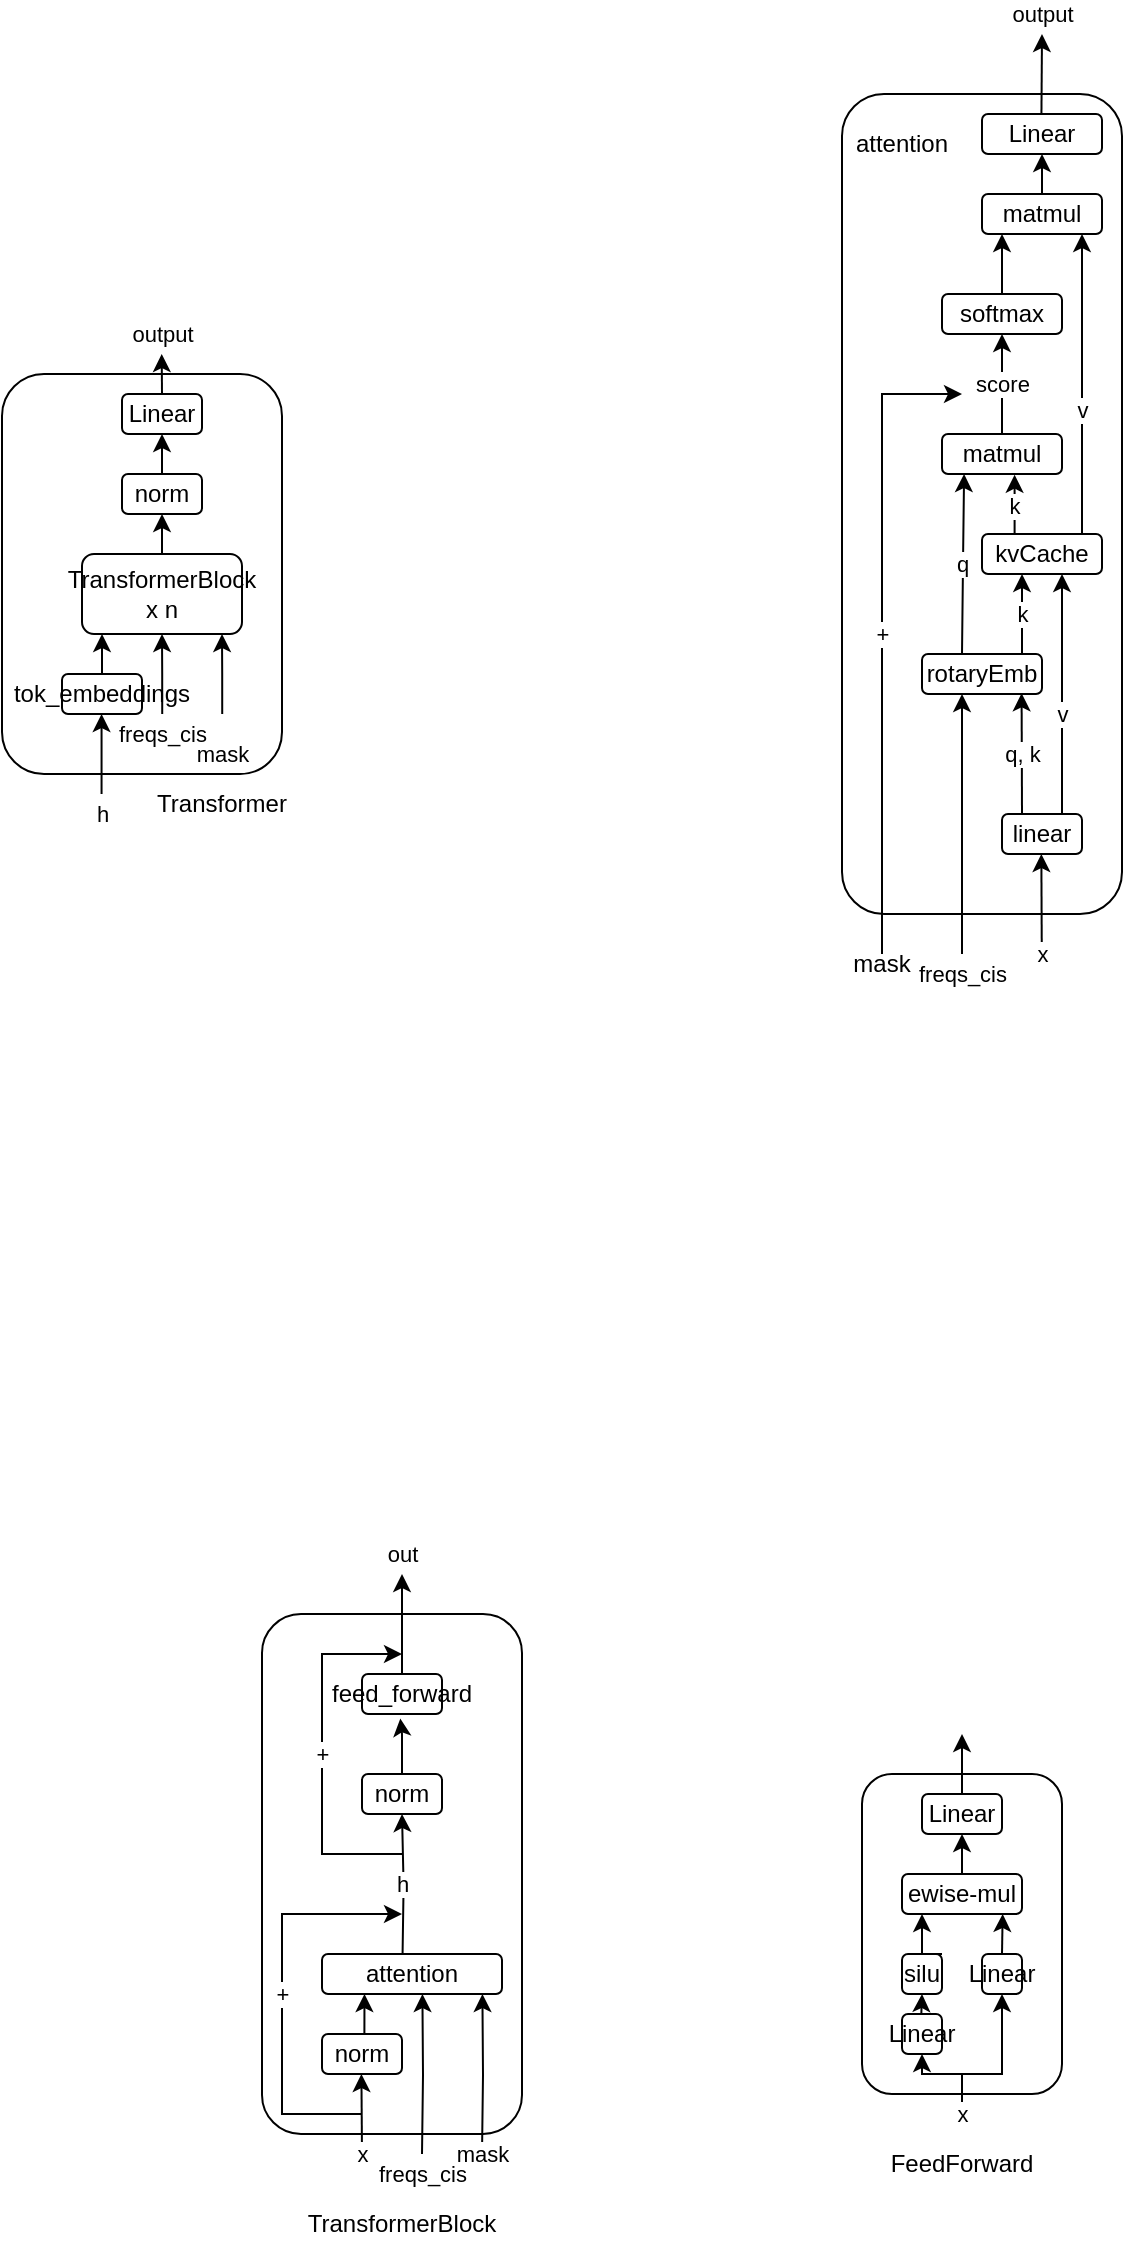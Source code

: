 <mxfile version="24.7.16">
  <diagram name="Page-1" id="f--vMnmFEGBGMo8ZGAFD">
    <mxGraphModel dx="797" dy="378" grid="1" gridSize="10" guides="1" tooltips="1" connect="1" arrows="1" fold="1" page="1" pageScale="1" pageWidth="827" pageHeight="1169" math="0" shadow="0">
      <root>
        <mxCell id="0" />
        <mxCell id="1" parent="0" />
        <mxCell id="bqHvNz_Pqj1NmZ8sPgHQ-62" value="freqs_cis" style="edgeStyle=orthogonalEdgeStyle;rounded=0;orthogonalLoop=1;jettySize=auto;html=1;exitX=0.75;exitY=1;exitDx=0;exitDy=0;entryX=0.75;entryY=1;entryDx=0;entryDy=0;" parent="1" edge="1">
          <mxGeometry x="-1" y="-10" relative="1" as="geometry">
            <mxPoint x="250.21" y="1000" as="targetPoint" />
            <mxPoint x="249.998" y="1080" as="sourcePoint" />
            <mxPoint x="-10" y="10" as="offset" />
          </mxGeometry>
        </mxCell>
        <mxCell id="bqHvNz_Pqj1NmZ8sPgHQ-64" value="h" style="edgeStyle=orthogonalEdgeStyle;rounded=0;orthogonalLoop=1;jettySize=auto;html=1;exitX=0.5;exitY=0;exitDx=0;exitDy=0;" parent="1" edge="1">
          <mxGeometry x="0.008" relative="1" as="geometry">
            <mxPoint x="240" y="910" as="targetPoint" />
            <mxPoint x="240.29" y="980" as="sourcePoint" />
            <mxPoint as="offset" />
          </mxGeometry>
        </mxCell>
        <mxCell id="bqHvNz_Pqj1NmZ8sPgHQ-1" value="attention" style="rounded=1;whiteSpace=wrap;html=1;" parent="1" vertex="1">
          <mxGeometry x="200" y="980" width="90" height="20" as="geometry" />
        </mxCell>
        <mxCell id="bqHvNz_Pqj1NmZ8sPgHQ-2" value="x" style="endArrow=classic;html=1;rounded=0;" parent="1" edge="1">
          <mxGeometry x="-1" width="50" height="50" relative="1" as="geometry">
            <mxPoint x="220" y="1080" as="sourcePoint" />
            <mxPoint x="219.7" y="1040" as="targetPoint" />
            <mxPoint as="offset" />
          </mxGeometry>
        </mxCell>
        <mxCell id="bqHvNz_Pqj1NmZ8sPgHQ-59" style="edgeStyle=orthogonalEdgeStyle;rounded=0;orthogonalLoop=1;jettySize=auto;html=1;exitX=0.5;exitY=0;exitDx=0;exitDy=0;entryX=0.25;entryY=1;entryDx=0;entryDy=0;" parent="1" edge="1">
          <mxGeometry relative="1" as="geometry">
            <mxPoint x="218.74" y="1020" as="sourcePoint" />
            <mxPoint x="221.24" y="1000" as="targetPoint" />
          </mxGeometry>
        </mxCell>
        <mxCell id="bqHvNz_Pqj1NmZ8sPgHQ-14" value="norm" style="rounded=1;whiteSpace=wrap;html=1;" parent="1" vertex="1">
          <mxGeometry x="200" y="1020" width="40" height="20" as="geometry" />
        </mxCell>
        <mxCell id="bqHvNz_Pqj1NmZ8sPgHQ-17" value="" style="rounded=1;whiteSpace=wrap;html=1;fillColor=none;" parent="1" vertex="1">
          <mxGeometry x="460" y="50" width="140" height="410" as="geometry" />
        </mxCell>
        <mxCell id="bqHvNz_Pqj1NmZ8sPgHQ-18" value="attention" style="text;strokeColor=none;align=center;fillColor=none;html=1;verticalAlign=middle;whiteSpace=wrap;rounded=0;" parent="1" vertex="1">
          <mxGeometry x="460" y="60" width="60" height="30" as="geometry" />
        </mxCell>
        <mxCell id="bqHvNz_Pqj1NmZ8sPgHQ-19" value="x" style="edgeStyle=none;orthogonalLoop=1;jettySize=auto;html=1;rounded=0;" parent="1" edge="1">
          <mxGeometry x="-1" width="80" relative="1" as="geometry">
            <mxPoint x="559.9" y="480" as="sourcePoint" />
            <mxPoint x="559.67" y="430" as="targetPoint" />
            <Array as="points" />
            <mxPoint as="offset" />
          </mxGeometry>
        </mxCell>
        <mxCell id="bqHvNz_Pqj1NmZ8sPgHQ-20" value="freqs_cis" style="edgeStyle=none;orthogonalLoop=1;jettySize=auto;html=1;rounded=0;" parent="1" edge="1">
          <mxGeometry x="-1" y="-10" width="80" relative="1" as="geometry">
            <mxPoint x="520" y="480" as="sourcePoint" />
            <mxPoint x="520" y="350" as="targetPoint" />
            <Array as="points" />
            <mxPoint x="-10" y="10" as="offset" />
          </mxGeometry>
        </mxCell>
        <mxCell id="bqHvNz_Pqj1NmZ8sPgHQ-21" value="+" style="edgeStyle=none;orthogonalLoop=1;jettySize=auto;html=1;rounded=0;" parent="1" edge="1">
          <mxGeometry width="80" relative="1" as="geometry">
            <mxPoint x="480" y="480" as="sourcePoint" />
            <mxPoint x="520" y="200" as="targetPoint" />
            <Array as="points">
              <mxPoint x="480" y="340" />
              <mxPoint x="480" y="200" />
            </Array>
            <mxPoint as="offset" />
          </mxGeometry>
        </mxCell>
        <mxCell id="bqHvNz_Pqj1NmZ8sPgHQ-23" value="linear" style="rounded=1;whiteSpace=wrap;html=1;fillColor=none;" parent="1" vertex="1">
          <mxGeometry x="540" y="410" width="40" height="20" as="geometry" />
        </mxCell>
        <mxCell id="bqHvNz_Pqj1NmZ8sPgHQ-28" value="q, k" style="edgeStyle=none;orthogonalLoop=1;jettySize=auto;html=1;rounded=0;entryX=0.83;entryY=0.983;entryDx=0;entryDy=0;entryPerimeter=0;" parent="1" target="bqHvNz_Pqj1NmZ8sPgHQ-30" edge="1">
          <mxGeometry x="0.0" width="80" relative="1" as="geometry">
            <mxPoint x="550" y="410" as="sourcePoint" />
            <mxPoint x="550.28" y="390" as="targetPoint" />
            <Array as="points" />
            <mxPoint as="offset" />
          </mxGeometry>
        </mxCell>
        <mxCell id="bqHvNz_Pqj1NmZ8sPgHQ-29" value="v" style="edgeStyle=none;orthogonalLoop=1;jettySize=auto;html=1;rounded=0;" parent="1" edge="1">
          <mxGeometry x="-0.167" width="80" relative="1" as="geometry">
            <mxPoint x="570" y="410" as="sourcePoint" />
            <mxPoint x="570" y="290" as="targetPoint" />
            <Array as="points" />
            <mxPoint as="offset" />
          </mxGeometry>
        </mxCell>
        <mxCell id="bqHvNz_Pqj1NmZ8sPgHQ-39" value="q" style="edgeStyle=orthogonalEdgeStyle;rounded=0;orthogonalLoop=1;jettySize=auto;html=1;exitX=0.25;exitY=0;exitDx=0;exitDy=0;entryX=0.184;entryY=1.001;entryDx=0;entryDy=0;entryPerimeter=0;" parent="1" target="bqHvNz_Pqj1NmZ8sPgHQ-41" edge="1">
          <mxGeometry relative="1" as="geometry">
            <mxPoint x="520" y="250" as="targetPoint" />
            <mxPoint x="520" y="330" as="sourcePoint" />
          </mxGeometry>
        </mxCell>
        <mxCell id="bqHvNz_Pqj1NmZ8sPgHQ-30" value="rotaryEmb" style="rounded=1;whiteSpace=wrap;html=1;fillColor=none;" parent="1" vertex="1">
          <mxGeometry x="500" y="330" width="60" height="20" as="geometry" />
        </mxCell>
        <mxCell id="bqHvNz_Pqj1NmZ8sPgHQ-36" value="k" style="edgeStyle=none;orthogonalLoop=1;jettySize=auto;html=1;rounded=0;" parent="1" edge="1">
          <mxGeometry width="80" relative="1" as="geometry">
            <mxPoint x="550" y="330" as="sourcePoint" />
            <mxPoint x="550" y="290" as="targetPoint" />
            <Array as="points" />
            <mxPoint as="offset" />
          </mxGeometry>
        </mxCell>
        <mxCell id="bqHvNz_Pqj1NmZ8sPgHQ-40" value="k" style="edgeStyle=orthogonalEdgeStyle;rounded=0;orthogonalLoop=1;jettySize=auto;html=1;exitX=0.25;exitY=0;exitDx=0;exitDy=0;entryX=0.605;entryY=1.018;entryDx=0;entryDy=0;entryPerimeter=0;" parent="1" source="bqHvNz_Pqj1NmZ8sPgHQ-37" target="bqHvNz_Pqj1NmZ8sPgHQ-41" edge="1">
          <mxGeometry relative="1" as="geometry">
            <mxPoint x="545.286" y="250" as="targetPoint" />
          </mxGeometry>
        </mxCell>
        <mxCell id="bqHvNz_Pqj1NmZ8sPgHQ-37" value="kvCache" style="rounded=1;whiteSpace=wrap;html=1;fillColor=none;" parent="1" vertex="1">
          <mxGeometry x="530" y="270" width="60" height="20" as="geometry" />
        </mxCell>
        <mxCell id="bqHvNz_Pqj1NmZ8sPgHQ-42" value="score" style="edgeStyle=orthogonalEdgeStyle;rounded=0;orthogonalLoop=1;jettySize=auto;html=1;exitX=0.5;exitY=0;exitDx=0;exitDy=0;" parent="1" source="bqHvNz_Pqj1NmZ8sPgHQ-41" edge="1">
          <mxGeometry relative="1" as="geometry">
            <mxPoint x="540" y="170" as="targetPoint" />
          </mxGeometry>
        </mxCell>
        <mxCell id="bqHvNz_Pqj1NmZ8sPgHQ-41" value="matmul" style="rounded=1;whiteSpace=wrap;html=1;fillColor=none;" parent="1" vertex="1">
          <mxGeometry x="510" y="220" width="60" height="20" as="geometry" />
        </mxCell>
        <mxCell id="bqHvNz_Pqj1NmZ8sPgHQ-45" style="edgeStyle=orthogonalEdgeStyle;rounded=0;orthogonalLoop=1;jettySize=auto;html=1;exitX=0.5;exitY=0;exitDx=0;exitDy=0;" parent="1" source="bqHvNz_Pqj1NmZ8sPgHQ-43" edge="1">
          <mxGeometry relative="1" as="geometry">
            <mxPoint x="540" y="120" as="targetPoint" />
          </mxGeometry>
        </mxCell>
        <mxCell id="bqHvNz_Pqj1NmZ8sPgHQ-43" value="softmax" style="rounded=1;whiteSpace=wrap;html=1;fillColor=none;" parent="1" vertex="1">
          <mxGeometry x="510" y="150" width="60" height="20" as="geometry" />
        </mxCell>
        <mxCell id="bqHvNz_Pqj1NmZ8sPgHQ-44" value="v" style="edgeStyle=none;orthogonalLoop=1;jettySize=auto;html=1;rounded=0;" parent="1" edge="1">
          <mxGeometry x="-0.167" width="80" relative="1" as="geometry">
            <mxPoint x="580" y="270" as="sourcePoint" />
            <mxPoint x="580" y="120" as="targetPoint" />
            <Array as="points" />
            <mxPoint as="offset" />
          </mxGeometry>
        </mxCell>
        <mxCell id="bqHvNz_Pqj1NmZ8sPgHQ-47" style="edgeStyle=orthogonalEdgeStyle;rounded=0;orthogonalLoop=1;jettySize=auto;html=1;exitX=0.5;exitY=0;exitDx=0;exitDy=0;" parent="1" source="bqHvNz_Pqj1NmZ8sPgHQ-46" edge="1">
          <mxGeometry relative="1" as="geometry">
            <mxPoint x="560" y="80" as="targetPoint" />
          </mxGeometry>
        </mxCell>
        <mxCell id="bqHvNz_Pqj1NmZ8sPgHQ-46" value="matmul" style="rounded=1;whiteSpace=wrap;html=1;fillColor=none;" parent="1" vertex="1">
          <mxGeometry x="530" y="100" width="60" height="20" as="geometry" />
        </mxCell>
        <mxCell id="bqHvNz_Pqj1NmZ8sPgHQ-50" value="Linear" style="rounded=1;whiteSpace=wrap;html=1;fillColor=none;" parent="1" vertex="1">
          <mxGeometry x="530" y="60" width="60" height="20" as="geometry" />
        </mxCell>
        <mxCell id="bqHvNz_Pqj1NmZ8sPgHQ-56" value="output" style="edgeStyle=none;orthogonalLoop=1;jettySize=auto;html=1;rounded=0;" parent="1" edge="1">
          <mxGeometry x="1" y="10" width="80" relative="1" as="geometry">
            <mxPoint x="559.72" y="60" as="sourcePoint" />
            <mxPoint x="560" y="20" as="targetPoint" />
            <Array as="points" />
            <mxPoint x="10" y="-10" as="offset" />
          </mxGeometry>
        </mxCell>
        <mxCell id="bqHvNz_Pqj1NmZ8sPgHQ-63" value="mask" style="edgeStyle=orthogonalEdgeStyle;rounded=0;orthogonalLoop=1;jettySize=auto;html=1;exitX=0.75;exitY=1;exitDx=0;exitDy=0;entryX=0.75;entryY=1;entryDx=0;entryDy=0;" parent="1" edge="1">
          <mxGeometry x="-1" relative="1" as="geometry">
            <mxPoint x="280.21" y="1000" as="targetPoint" />
            <mxPoint x="279.998" y="1080" as="sourcePoint" />
            <mxPoint as="offset" />
          </mxGeometry>
        </mxCell>
        <mxCell id="bqHvNz_Pqj1NmZ8sPgHQ-65" value="+" style="edgeStyle=none;orthogonalLoop=1;jettySize=auto;html=1;rounded=0;" parent="1" edge="1">
          <mxGeometry width="80" relative="1" as="geometry">
            <mxPoint x="220" y="1060" as="sourcePoint" />
            <mxPoint x="240" y="960" as="targetPoint" />
            <Array as="points">
              <mxPoint x="180" y="1060" />
              <mxPoint x="180" y="960" />
            </Array>
          </mxGeometry>
        </mxCell>
        <mxCell id="bqHvNz_Pqj1NmZ8sPgHQ-66" value="norm" style="rounded=1;whiteSpace=wrap;html=1;" parent="1" vertex="1">
          <mxGeometry x="220" y="890" width="40" height="20" as="geometry" />
        </mxCell>
        <mxCell id="bqHvNz_Pqj1NmZ8sPgHQ-69" value="out" style="edgeStyle=orthogonalEdgeStyle;rounded=0;orthogonalLoop=1;jettySize=auto;html=1;exitX=0.5;exitY=0;exitDx=0;exitDy=0;" parent="1" source="bqHvNz_Pqj1NmZ8sPgHQ-67" edge="1">
          <mxGeometry x="1" y="10" relative="1" as="geometry">
            <mxPoint x="240" y="790" as="targetPoint" />
            <mxPoint x="10" y="-10" as="offset" />
          </mxGeometry>
        </mxCell>
        <mxCell id="bqHvNz_Pqj1NmZ8sPgHQ-67" value="feed_forward" style="rounded=1;whiteSpace=wrap;html=1;" parent="1" vertex="1">
          <mxGeometry x="220" y="840" width="40" height="20" as="geometry" />
        </mxCell>
        <mxCell id="bqHvNz_Pqj1NmZ8sPgHQ-68" style="edgeStyle=orthogonalEdgeStyle;rounded=0;orthogonalLoop=1;jettySize=auto;html=1;entryX=0.479;entryY=1.112;entryDx=0;entryDy=0;entryPerimeter=0;" parent="1" source="bqHvNz_Pqj1NmZ8sPgHQ-66" target="bqHvNz_Pqj1NmZ8sPgHQ-67" edge="1">
          <mxGeometry relative="1" as="geometry">
            <Array as="points">
              <mxPoint x="240" y="870" />
              <mxPoint x="239" y="870" />
            </Array>
          </mxGeometry>
        </mxCell>
        <mxCell id="bqHvNz_Pqj1NmZ8sPgHQ-70" value="+" style="edgeStyle=none;orthogonalLoop=1;jettySize=auto;html=1;rounded=0;" parent="1" edge="1">
          <mxGeometry width="80" relative="1" as="geometry">
            <mxPoint x="240" y="930" as="sourcePoint" />
            <mxPoint x="240" y="830" as="targetPoint" />
            <Array as="points">
              <mxPoint x="200" y="930" />
              <mxPoint x="200" y="830" />
            </Array>
          </mxGeometry>
        </mxCell>
        <mxCell id="vXNxudbCB4APxrrQ3O3K-1" value="mask" style="text;strokeColor=none;align=center;fillColor=none;html=1;verticalAlign=middle;whiteSpace=wrap;rounded=0;" parent="1" vertex="1">
          <mxGeometry x="450" y="470" width="60" height="30" as="geometry" />
        </mxCell>
        <mxCell id="vXNxudbCB4APxrrQ3O3K-2" value="" style="rounded=1;whiteSpace=wrap;html=1;fillColor=none;" parent="1" vertex="1">
          <mxGeometry x="170" y="810" width="130" height="260" as="geometry" />
        </mxCell>
        <mxCell id="vXNxudbCB4APxrrQ3O3K-4" value="TransformerBlock" style="text;strokeColor=none;align=center;fillColor=none;html=1;verticalAlign=middle;whiteSpace=wrap;rounded=0;" parent="1" vertex="1">
          <mxGeometry x="210" y="1100" width="60" height="30" as="geometry" />
        </mxCell>
        <mxCell id="vXNxudbCB4APxrrQ3O3K-10" style="edgeStyle=orthogonalEdgeStyle;rounded=0;orthogonalLoop=1;jettySize=auto;html=1;exitX=0.5;exitY=0;exitDx=0;exitDy=0;" parent="1" edge="1">
          <mxGeometry relative="1" as="geometry">
            <mxPoint x="500" y="960" as="targetPoint" />
            <mxPoint x="510" y="980" as="sourcePoint" />
          </mxGeometry>
        </mxCell>
        <mxCell id="vXNxudbCB4APxrrQ3O3K-5" value="silu" style="rounded=1;whiteSpace=wrap;html=1;" parent="1" vertex="1">
          <mxGeometry x="490" y="980" width="20" height="20" as="geometry" />
        </mxCell>
        <mxCell id="vXNxudbCB4APxrrQ3O3K-6" value="x" style="endArrow=classic;html=1;rounded=0;entryX=0.5;entryY=1;entryDx=0;entryDy=0;" parent="1" edge="1">
          <mxGeometry x="-1" width="50" height="50" relative="1" as="geometry">
            <mxPoint x="520" y="1060" as="sourcePoint" />
            <mxPoint x="540" y="1000" as="targetPoint" />
            <Array as="points">
              <mxPoint x="520" y="1040" />
              <mxPoint x="540" y="1040" />
            </Array>
            <mxPoint as="offset" />
          </mxGeometry>
        </mxCell>
        <mxCell id="vXNxudbCB4APxrrQ3O3K-11" style="edgeStyle=orthogonalEdgeStyle;rounded=0;orthogonalLoop=1;jettySize=auto;html=1;exitX=0.5;exitY=0;exitDx=0;exitDy=0;" parent="1" edge="1" source="vXNxudbCB4APxrrQ3O3K-7">
          <mxGeometry relative="1" as="geometry">
            <mxPoint x="540.333" y="960" as="targetPoint" />
            <mxPoint x="530" y="980" as="sourcePoint" />
          </mxGeometry>
        </mxCell>
        <mxCell id="vXNxudbCB4APxrrQ3O3K-7" value="Linear" style="rounded=1;whiteSpace=wrap;html=1;" parent="1" vertex="1">
          <mxGeometry x="530" y="980" width="20" height="20" as="geometry" />
        </mxCell>
        <mxCell id="vXNxudbCB4APxrrQ3O3K-9" value="" style="endArrow=classic;html=1;rounded=0;" parent="1" edge="1">
          <mxGeometry width="50" height="50" relative="1" as="geometry">
            <mxPoint x="530" y="1040" as="sourcePoint" />
            <mxPoint x="500" y="1030" as="targetPoint" />
            <Array as="points">
              <mxPoint x="500" y="1040" />
            </Array>
          </mxGeometry>
        </mxCell>
        <mxCell id="vXNxudbCB4APxrrQ3O3K-13" style="edgeStyle=orthogonalEdgeStyle;rounded=0;orthogonalLoop=1;jettySize=auto;html=1;" parent="1" source="vXNxudbCB4APxrrQ3O3K-12" edge="1">
          <mxGeometry relative="1" as="geometry">
            <mxPoint x="520" y="920" as="targetPoint" />
          </mxGeometry>
        </mxCell>
        <mxCell id="vXNxudbCB4APxrrQ3O3K-12" value="ewise-mul" style="rounded=1;whiteSpace=wrap;html=1;" parent="1" vertex="1">
          <mxGeometry x="490" y="940" width="60" height="20" as="geometry" />
        </mxCell>
        <mxCell id="vXNxudbCB4APxrrQ3O3K-18" style="edgeStyle=orthogonalEdgeStyle;rounded=0;orthogonalLoop=1;jettySize=auto;html=1;exitX=0.5;exitY=0;exitDx=0;exitDy=0;" parent="1" source="vXNxudbCB4APxrrQ3O3K-14" edge="1">
          <mxGeometry relative="1" as="geometry">
            <mxPoint x="520" y="870" as="targetPoint" />
          </mxGeometry>
        </mxCell>
        <mxCell id="vXNxudbCB4APxrrQ3O3K-14" value="Linear" style="rounded=1;whiteSpace=wrap;html=1;" parent="1" vertex="1">
          <mxGeometry x="500" y="900" width="40" height="20" as="geometry" />
        </mxCell>
        <mxCell id="vXNxudbCB4APxrrQ3O3K-19" value="" style="rounded=1;whiteSpace=wrap;html=1;fillColor=none;" parent="1" vertex="1">
          <mxGeometry x="470" y="890" width="100" height="160" as="geometry" />
        </mxCell>
        <mxCell id="vXNxudbCB4APxrrQ3O3K-20" value="FeedForward" style="text;strokeColor=none;align=center;fillColor=none;html=1;verticalAlign=middle;whiteSpace=wrap;rounded=0;" parent="1" vertex="1">
          <mxGeometry x="490" y="1070" width="60" height="30" as="geometry" />
        </mxCell>
        <mxCell id="vXNxudbCB4APxrrQ3O3K-23" style="edgeStyle=orthogonalEdgeStyle;rounded=0;orthogonalLoop=1;jettySize=auto;html=1;exitX=0.5;exitY=0;exitDx=0;exitDy=0;" parent="1" source="vXNxudbCB4APxrrQ3O3K-21" edge="1">
          <mxGeometry relative="1" as="geometry">
            <mxPoint x="120" y="260" as="targetPoint" />
          </mxGeometry>
        </mxCell>
        <mxCell id="vXNxudbCB4APxrrQ3O3K-26" value="freqs_cis" style="edgeStyle=orthogonalEdgeStyle;rounded=0;orthogonalLoop=1;jettySize=auto;html=1;exitX=0.5;exitY=1;exitDx=0;exitDy=0;entryX=0.5;entryY=1;entryDx=0;entryDy=0;" parent="1" target="vXNxudbCB4APxrrQ3O3K-21" edge="1">
          <mxGeometry x="-1" y="10" relative="1" as="geometry">
            <mxPoint x="120.111" y="360" as="sourcePoint" />
            <Array as="points">
              <mxPoint x="120" y="340" />
            </Array>
            <mxPoint x="10" y="10" as="offset" />
          </mxGeometry>
        </mxCell>
        <mxCell id="vXNxudbCB4APxrrQ3O3K-27" value="mask" style="edgeStyle=orthogonalEdgeStyle;rounded=0;orthogonalLoop=1;jettySize=auto;html=1;exitX=0.75;exitY=1;exitDx=0;exitDy=0;entryX=0.75;entryY=1;entryDx=0;entryDy=0;" parent="1" edge="1">
          <mxGeometry x="-1" y="20" relative="1" as="geometry">
            <mxPoint x="150" y="320" as="targetPoint" />
            <mxPoint x="150.111" y="360" as="sourcePoint" />
            <Array as="points">
              <mxPoint x="150" y="340" />
            </Array>
            <mxPoint x="20" y="20" as="offset" />
          </mxGeometry>
        </mxCell>
        <mxCell id="vXNxudbCB4APxrrQ3O3K-21" value="TransformerBlock x n" style="rounded=1;whiteSpace=wrap;html=1;" parent="1" vertex="1">
          <mxGeometry x="80" y="280" width="80" height="40" as="geometry" />
        </mxCell>
        <mxCell id="vXNxudbCB4APxrrQ3O3K-22" value="h" style="endArrow=classic;html=1;rounded=0;" parent="1" edge="1">
          <mxGeometry x="-1" y="-10" width="50" height="50" relative="1" as="geometry">
            <mxPoint x="89.78" y="400" as="sourcePoint" />
            <mxPoint x="89.78" y="360" as="targetPoint" />
            <mxPoint x="-10" y="10" as="offset" />
          </mxGeometry>
        </mxCell>
        <mxCell id="vXNxudbCB4APxrrQ3O3K-25" style="edgeStyle=orthogonalEdgeStyle;rounded=0;orthogonalLoop=1;jettySize=auto;html=1;entryX=0.5;entryY=1;entryDx=0;entryDy=0;" parent="1" edge="1">
          <mxGeometry relative="1" as="geometry">
            <mxPoint x="90" y="340" as="sourcePoint" />
            <mxPoint x="90" y="320" as="targetPoint" />
          </mxGeometry>
        </mxCell>
        <mxCell id="vXNxudbCB4APxrrQ3O3K-24" value="tok_embeddings" style="rounded=1;whiteSpace=wrap;html=1;" parent="1" vertex="1">
          <mxGeometry x="70" y="340" width="40" height="20" as="geometry" />
        </mxCell>
        <mxCell id="vXNxudbCB4APxrrQ3O3K-28" value="norm" style="rounded=1;whiteSpace=wrap;html=1;" parent="1" vertex="1">
          <mxGeometry x="100" y="240" width="40" height="20" as="geometry" />
        </mxCell>
        <mxCell id="vXNxudbCB4APxrrQ3O3K-31" style="edgeStyle=orthogonalEdgeStyle;rounded=0;orthogonalLoop=1;jettySize=auto;html=1;exitX=0.5;exitY=0;exitDx=0;exitDy=0;" parent="1" edge="1">
          <mxGeometry relative="1" as="geometry">
            <mxPoint x="120" y="220" as="targetPoint" />
            <mxPoint x="120" y="240" as="sourcePoint" />
          </mxGeometry>
        </mxCell>
        <mxCell id="vXNxudbCB4APxrrQ3O3K-33" value="output" style="edgeStyle=orthogonalEdgeStyle;rounded=0;orthogonalLoop=1;jettySize=auto;html=1;exitX=0.5;exitY=0;exitDx=0;exitDy=0;" parent="1" source="vXNxudbCB4APxrrQ3O3K-32" edge="1">
          <mxGeometry x="1" y="-10" relative="1" as="geometry">
            <mxPoint x="119.852" y="180.0" as="targetPoint" />
            <mxPoint x="-10" y="-10" as="offset" />
          </mxGeometry>
        </mxCell>
        <mxCell id="vXNxudbCB4APxrrQ3O3K-32" value="Linear" style="rounded=1;whiteSpace=wrap;html=1;" parent="1" vertex="1">
          <mxGeometry x="100" y="200" width="40" height="20" as="geometry" />
        </mxCell>
        <mxCell id="vXNxudbCB4APxrrQ3O3K-34" value="" style="rounded=1;whiteSpace=wrap;html=1;fillColor=none;" parent="1" vertex="1">
          <mxGeometry x="40" y="190" width="140" height="200" as="geometry" />
        </mxCell>
        <mxCell id="vXNxudbCB4APxrrQ3O3K-35" value="Transformer" style="text;strokeColor=none;align=center;fillColor=none;html=1;verticalAlign=middle;whiteSpace=wrap;rounded=0;" parent="1" vertex="1">
          <mxGeometry x="120" y="390" width="60" height="30" as="geometry" />
        </mxCell>
        <mxCell id="dDZVXm-7OVCvuXpa9Si1-1" value="Linear" style="rounded=1;whiteSpace=wrap;html=1;" vertex="1" parent="1">
          <mxGeometry x="490" y="1010" width="20" height="20" as="geometry" />
        </mxCell>
        <mxCell id="dDZVXm-7OVCvuXpa9Si1-2" style="edgeStyle=orthogonalEdgeStyle;rounded=0;orthogonalLoop=1;jettySize=auto;html=1;exitX=0.5;exitY=0;exitDx=0;exitDy=0;" edge="1" parent="1">
          <mxGeometry relative="1" as="geometry">
            <mxPoint x="500" y="1000" as="targetPoint" />
            <mxPoint x="499.67" y="1010" as="sourcePoint" />
          </mxGeometry>
        </mxCell>
      </root>
    </mxGraphModel>
  </diagram>
</mxfile>
